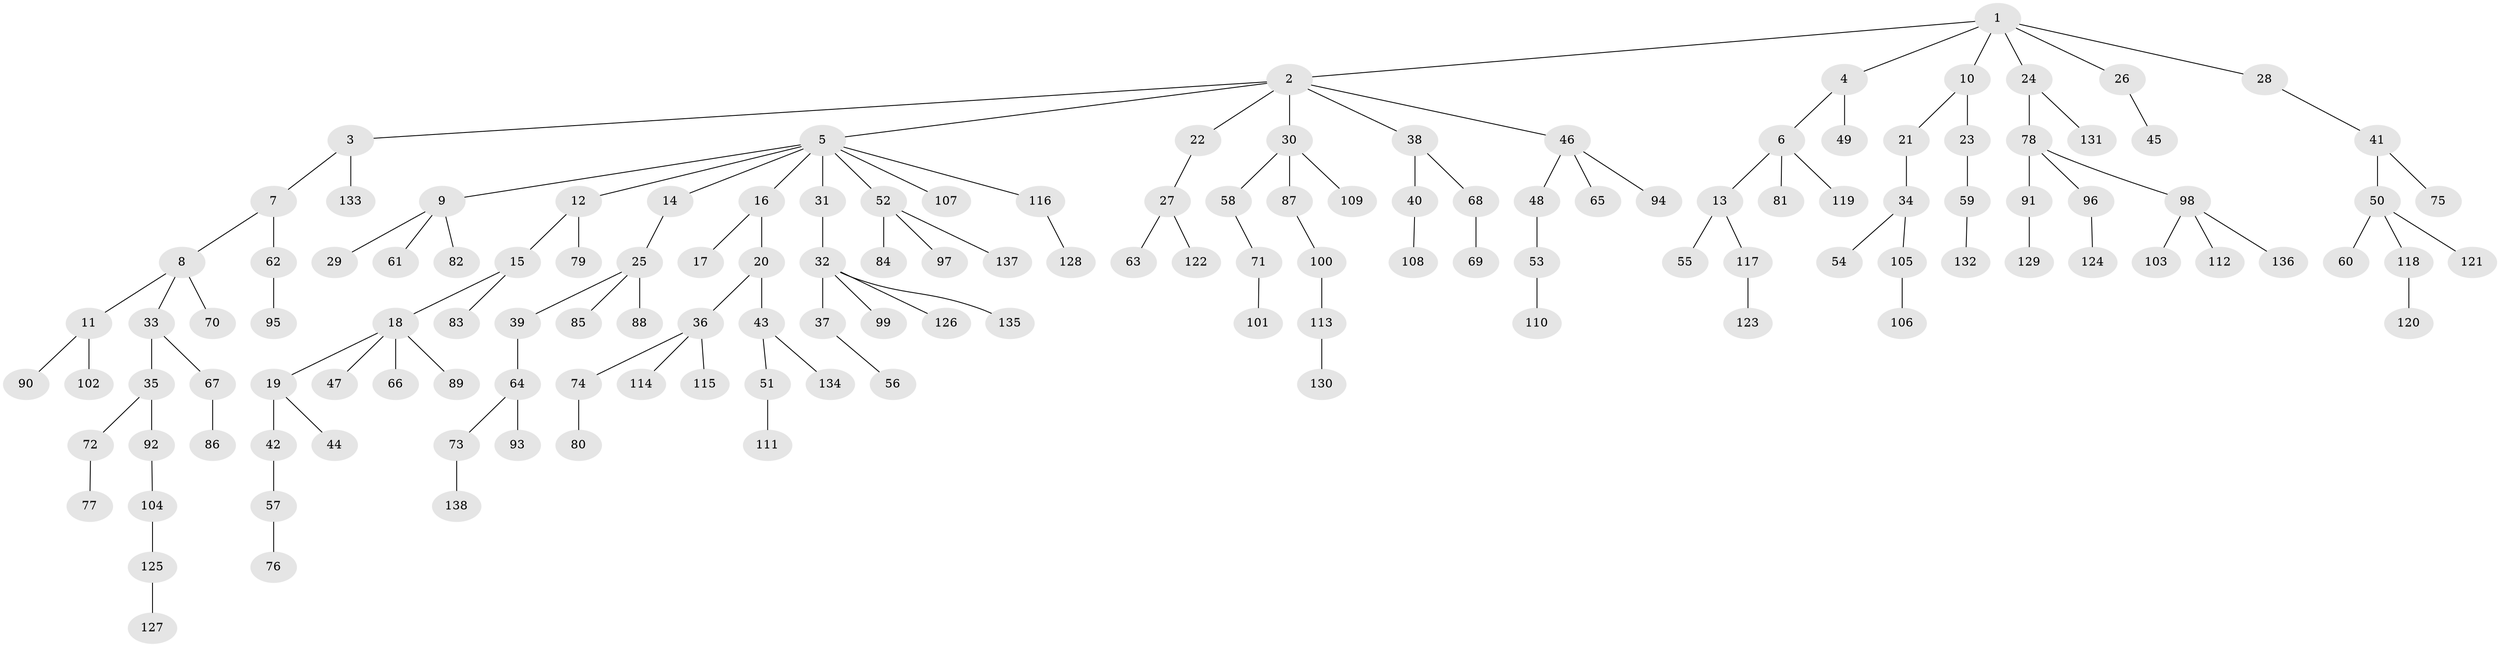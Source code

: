 // Generated by graph-tools (version 1.1) at 2025/11/02/27/25 16:11:25]
// undirected, 138 vertices, 137 edges
graph export_dot {
graph [start="1"]
  node [color=gray90,style=filled];
  1;
  2;
  3;
  4;
  5;
  6;
  7;
  8;
  9;
  10;
  11;
  12;
  13;
  14;
  15;
  16;
  17;
  18;
  19;
  20;
  21;
  22;
  23;
  24;
  25;
  26;
  27;
  28;
  29;
  30;
  31;
  32;
  33;
  34;
  35;
  36;
  37;
  38;
  39;
  40;
  41;
  42;
  43;
  44;
  45;
  46;
  47;
  48;
  49;
  50;
  51;
  52;
  53;
  54;
  55;
  56;
  57;
  58;
  59;
  60;
  61;
  62;
  63;
  64;
  65;
  66;
  67;
  68;
  69;
  70;
  71;
  72;
  73;
  74;
  75;
  76;
  77;
  78;
  79;
  80;
  81;
  82;
  83;
  84;
  85;
  86;
  87;
  88;
  89;
  90;
  91;
  92;
  93;
  94;
  95;
  96;
  97;
  98;
  99;
  100;
  101;
  102;
  103;
  104;
  105;
  106;
  107;
  108;
  109;
  110;
  111;
  112;
  113;
  114;
  115;
  116;
  117;
  118;
  119;
  120;
  121;
  122;
  123;
  124;
  125;
  126;
  127;
  128;
  129;
  130;
  131;
  132;
  133;
  134;
  135;
  136;
  137;
  138;
  1 -- 2;
  1 -- 4;
  1 -- 10;
  1 -- 24;
  1 -- 26;
  1 -- 28;
  2 -- 3;
  2 -- 5;
  2 -- 22;
  2 -- 30;
  2 -- 38;
  2 -- 46;
  3 -- 7;
  3 -- 133;
  4 -- 6;
  4 -- 49;
  5 -- 9;
  5 -- 12;
  5 -- 14;
  5 -- 16;
  5 -- 31;
  5 -- 52;
  5 -- 107;
  5 -- 116;
  6 -- 13;
  6 -- 81;
  6 -- 119;
  7 -- 8;
  7 -- 62;
  8 -- 11;
  8 -- 33;
  8 -- 70;
  9 -- 29;
  9 -- 61;
  9 -- 82;
  10 -- 21;
  10 -- 23;
  11 -- 90;
  11 -- 102;
  12 -- 15;
  12 -- 79;
  13 -- 55;
  13 -- 117;
  14 -- 25;
  15 -- 18;
  15 -- 83;
  16 -- 17;
  16 -- 20;
  18 -- 19;
  18 -- 47;
  18 -- 66;
  18 -- 89;
  19 -- 42;
  19 -- 44;
  20 -- 36;
  20 -- 43;
  21 -- 34;
  22 -- 27;
  23 -- 59;
  24 -- 78;
  24 -- 131;
  25 -- 39;
  25 -- 85;
  25 -- 88;
  26 -- 45;
  27 -- 63;
  27 -- 122;
  28 -- 41;
  30 -- 58;
  30 -- 87;
  30 -- 109;
  31 -- 32;
  32 -- 37;
  32 -- 99;
  32 -- 126;
  32 -- 135;
  33 -- 35;
  33 -- 67;
  34 -- 54;
  34 -- 105;
  35 -- 72;
  35 -- 92;
  36 -- 74;
  36 -- 114;
  36 -- 115;
  37 -- 56;
  38 -- 40;
  38 -- 68;
  39 -- 64;
  40 -- 108;
  41 -- 50;
  41 -- 75;
  42 -- 57;
  43 -- 51;
  43 -- 134;
  46 -- 48;
  46 -- 65;
  46 -- 94;
  48 -- 53;
  50 -- 60;
  50 -- 118;
  50 -- 121;
  51 -- 111;
  52 -- 84;
  52 -- 97;
  52 -- 137;
  53 -- 110;
  57 -- 76;
  58 -- 71;
  59 -- 132;
  62 -- 95;
  64 -- 73;
  64 -- 93;
  67 -- 86;
  68 -- 69;
  71 -- 101;
  72 -- 77;
  73 -- 138;
  74 -- 80;
  78 -- 91;
  78 -- 96;
  78 -- 98;
  87 -- 100;
  91 -- 129;
  92 -- 104;
  96 -- 124;
  98 -- 103;
  98 -- 112;
  98 -- 136;
  100 -- 113;
  104 -- 125;
  105 -- 106;
  113 -- 130;
  116 -- 128;
  117 -- 123;
  118 -- 120;
  125 -- 127;
}
